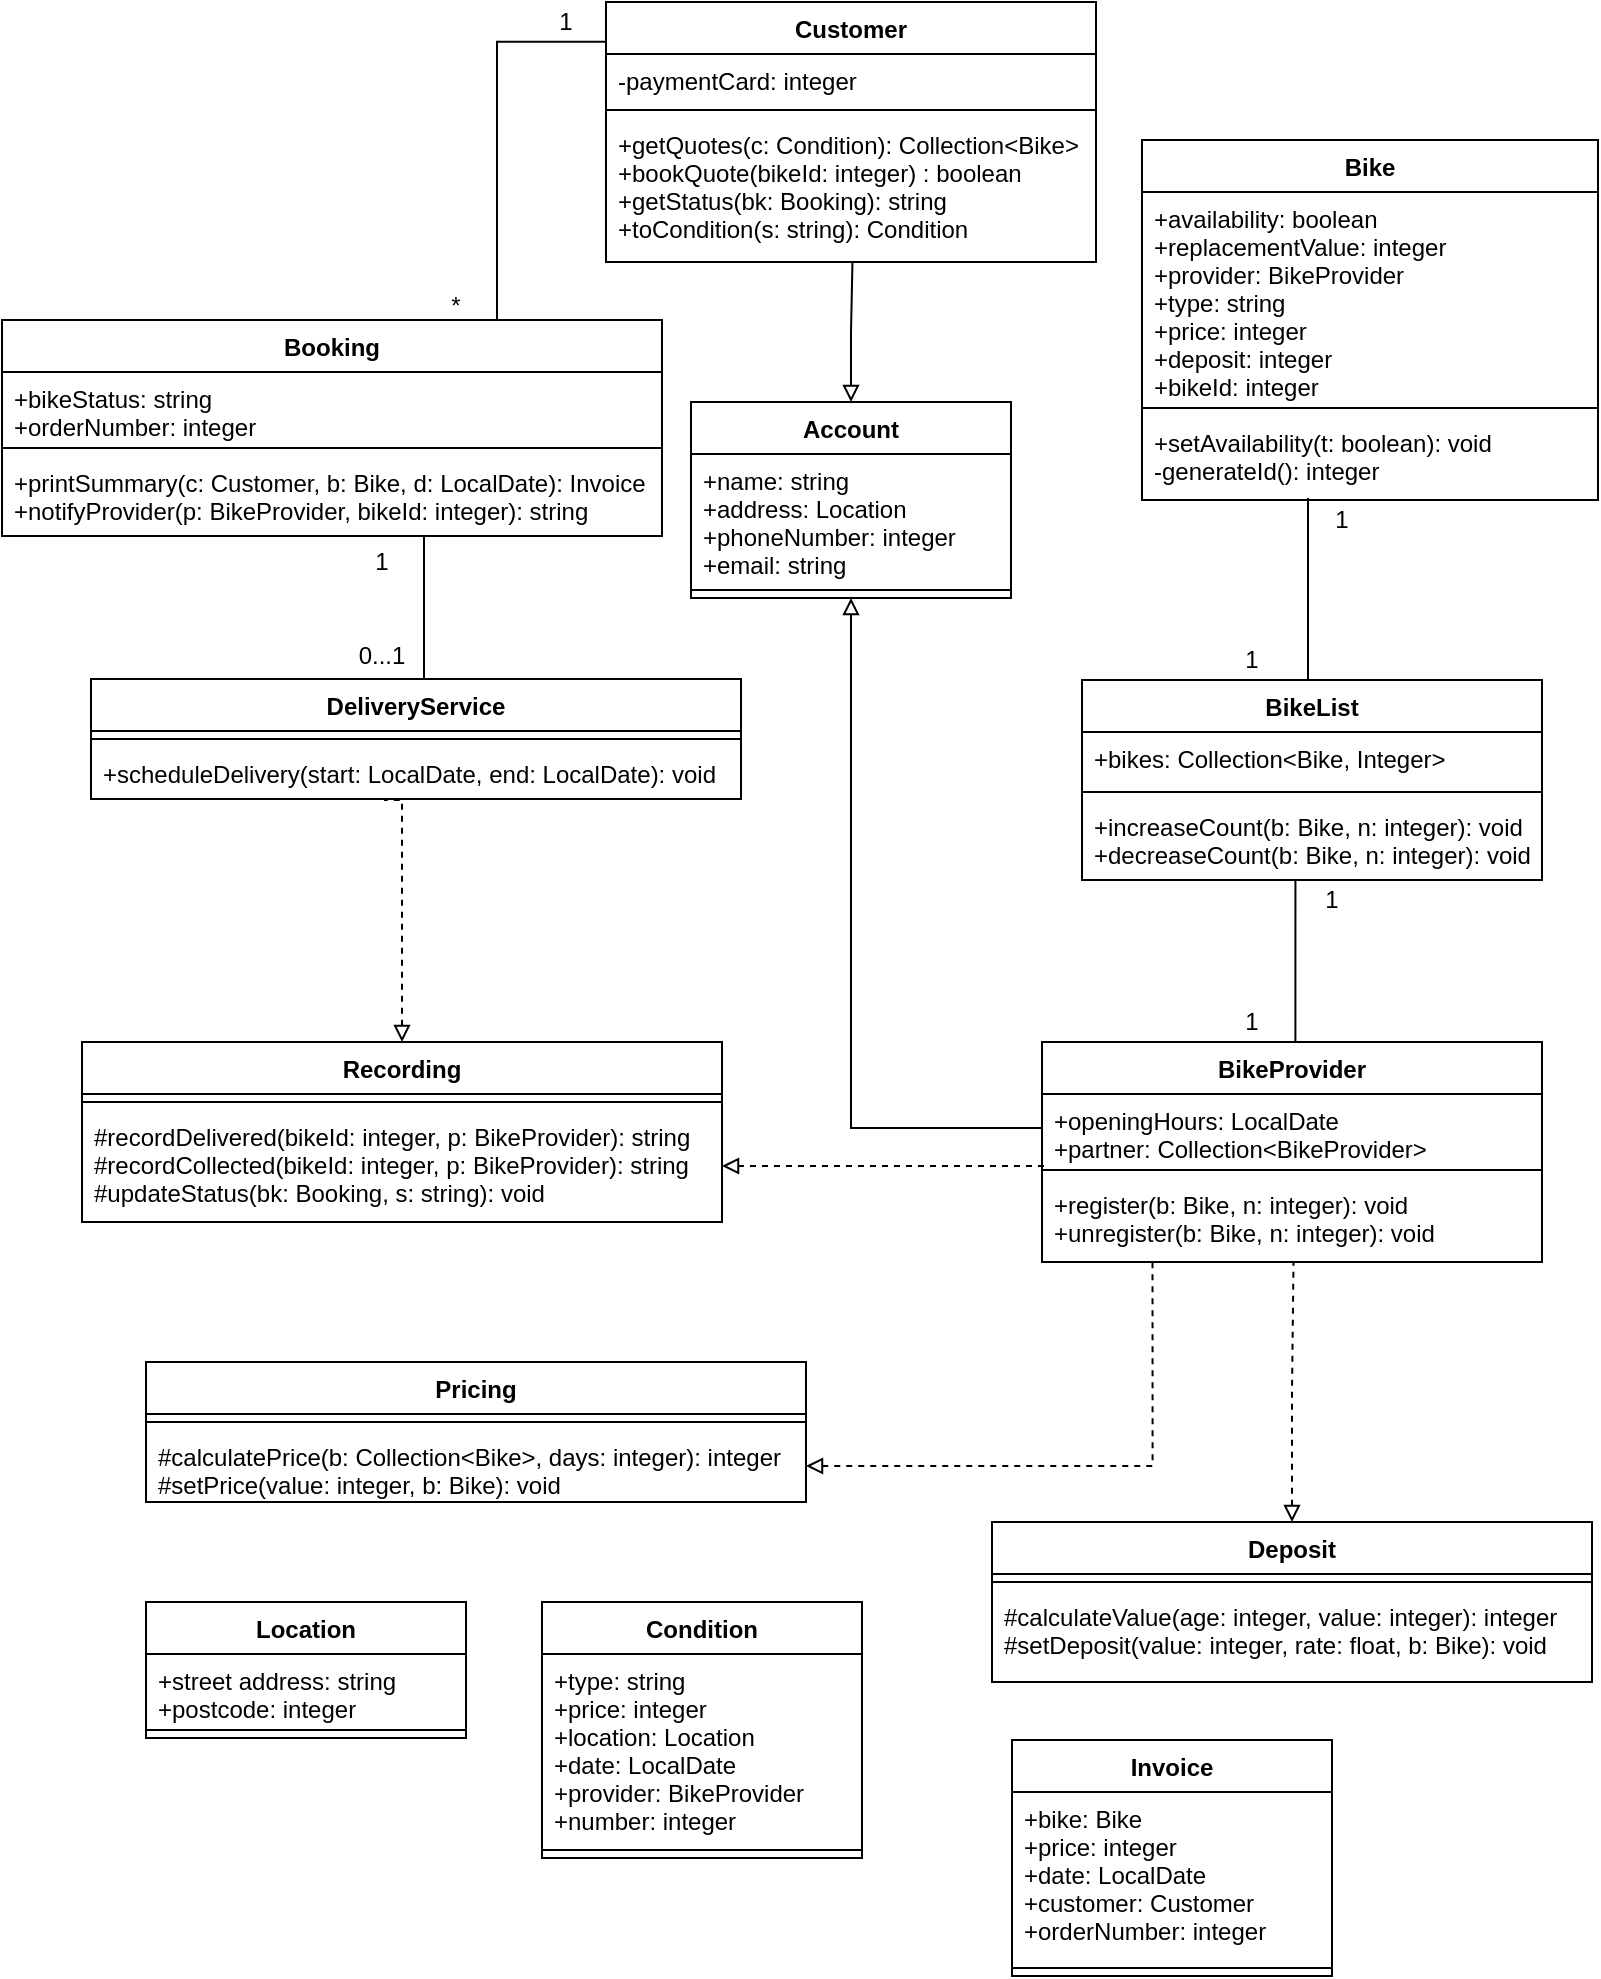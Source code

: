 <mxfile version="12.1.8" type="device" pages="1"><diagram id="hwZmwRn_PxKeRjHp-Dtz" name="Page-1"><mxGraphModel dx="1024" dy="572" grid="1" gridSize="10" guides="1" tooltips="1" connect="1" arrows="1" fold="1" page="1" pageScale="1" pageWidth="850" pageHeight="1100" math="0" shadow="0"><root><mxCell id="0"/><mxCell id="1" parent="0"/><mxCell id="F0Xfnn_AD8QFxyT2ZHnF-1" style="edgeStyle=orthogonalEdgeStyle;rounded=0;orthogonalLoop=1;jettySize=auto;html=1;exitX=0.5;exitY=0;exitDx=0;exitDy=0;entryX=0.503;entryY=0.997;entryDx=0;entryDy=0;entryPerimeter=0;startArrow=block;startFill=0;endArrow=none;endFill=0;" edge="1" parent="1" source="D8otUl9q-c2ZqrqwlJm9-1" target="D8otUl9q-c2ZqrqwlJm9-7"><mxGeometry relative="1" as="geometry"/></mxCell><mxCell id="D8otUl9q-c2ZqrqwlJm9-1" value="Account" style="swimlane;fontStyle=1;align=center;verticalAlign=top;childLayout=stackLayout;horizontal=1;startSize=26;horizontalStack=0;resizeParent=1;resizeParentMax=0;resizeLast=0;collapsible=1;marginBottom=0;" parent="1" vertex="1"><mxGeometry x="344.5" y="280" width="160" height="98" as="geometry"/></mxCell><mxCell id="D8otUl9q-c2ZqrqwlJm9-2" value="+name: string&#10;+address: Location&#10;+phoneNumber: integer&#10;+email: string" style="text;strokeColor=none;fillColor=none;align=left;verticalAlign=top;spacingLeft=4;spacingRight=4;overflow=hidden;rotatable=0;points=[[0,0.5],[1,0.5]];portConstraint=eastwest;" parent="D8otUl9q-c2ZqrqwlJm9-1" vertex="1"><mxGeometry y="26" width="160" height="64" as="geometry"/></mxCell><mxCell id="D8otUl9q-c2ZqrqwlJm9-3" value="" style="line;strokeWidth=1;fillColor=none;align=left;verticalAlign=middle;spacingTop=-1;spacingLeft=3;spacingRight=3;rotatable=0;labelPosition=right;points=[];portConstraint=eastwest;" parent="D8otUl9q-c2ZqrqwlJm9-1" vertex="1"><mxGeometry y="90" width="160" height="8" as="geometry"/></mxCell><mxCell id="D8otUl9q-c2ZqrqwlJm9-4" value="Customer" style="swimlane;fontStyle=1;align=center;verticalAlign=top;childLayout=stackLayout;horizontal=1;startSize=26;horizontalStack=0;resizeParent=1;resizeParentMax=0;resizeLast=0;collapsible=1;marginBottom=0;" parent="1" vertex="1"><mxGeometry x="302" y="80" width="245" height="130" as="geometry"/></mxCell><mxCell id="D8otUl9q-c2ZqrqwlJm9-5" value="-paymentCard: integer" style="text;strokeColor=none;fillColor=none;align=left;verticalAlign=top;spacingLeft=4;spacingRight=4;overflow=hidden;rotatable=0;points=[[0,0.5],[1,0.5]];portConstraint=eastwest;" parent="D8otUl9q-c2ZqrqwlJm9-4" vertex="1"><mxGeometry y="26" width="245" height="24" as="geometry"/></mxCell><mxCell id="D8otUl9q-c2ZqrqwlJm9-6" value="" style="line;strokeWidth=1;fillColor=none;align=left;verticalAlign=middle;spacingTop=-1;spacingLeft=3;spacingRight=3;rotatable=0;labelPosition=right;points=[];portConstraint=eastwest;" parent="D8otUl9q-c2ZqrqwlJm9-4" vertex="1"><mxGeometry y="50" width="245" height="8" as="geometry"/></mxCell><mxCell id="D8otUl9q-c2ZqrqwlJm9-7" value="+getQuotes(c: Condition): Collection&lt;Bike&gt;&#10;+bookQuote(bikeId: integer) : boolean&#10;+getStatus(bk: Booking): string&#10;+toCondition(s: string): Condition" style="text;strokeColor=none;fillColor=none;align=left;verticalAlign=top;spacingLeft=4;spacingRight=4;overflow=hidden;rotatable=0;points=[[0,0.5],[1,0.5]];portConstraint=eastwest;" parent="D8otUl9q-c2ZqrqwlJm9-4" vertex="1"><mxGeometry y="58" width="245" height="72" as="geometry"/></mxCell><mxCell id="D8otUl9q-c2ZqrqwlJm9-57" style="edgeStyle=orthogonalEdgeStyle;rounded=0;orthogonalLoop=1;jettySize=auto;html=1;exitX=0.5;exitY=0;exitDx=0;exitDy=0;entryX=0.464;entryY=1.01;entryDx=0;entryDy=0;entryPerimeter=0;startArrow=none;startFill=0;endArrow=none;endFill=0;" parent="1" source="D8otUl9q-c2ZqrqwlJm9-8" target="D8otUl9q-c2ZqrqwlJm9-15" edge="1"><mxGeometry relative="1" as="geometry"><Array as="points"><mxPoint x="646" y="600"/></Array></mxGeometry></mxCell><mxCell id="D8otUl9q-c2ZqrqwlJm9-8" value="BikeProvider" style="swimlane;fontStyle=1;align=center;verticalAlign=top;childLayout=stackLayout;horizontal=1;startSize=26;horizontalStack=0;resizeParent=1;resizeParentMax=0;resizeLast=0;collapsible=1;marginBottom=0;" parent="1" vertex="1"><mxGeometry x="520" y="600" width="250" height="110" as="geometry"/></mxCell><mxCell id="D8otUl9q-c2ZqrqwlJm9-9" value="+openingHours: LocalDate&#10;+partner: Collection&lt;BikeProvider&gt;" style="text;strokeColor=none;fillColor=none;align=left;verticalAlign=top;spacingLeft=4;spacingRight=4;overflow=hidden;rotatable=0;points=[[0,0.5],[1,0.5]];portConstraint=eastwest;" parent="D8otUl9q-c2ZqrqwlJm9-8" vertex="1"><mxGeometry y="26" width="250" height="34" as="geometry"/></mxCell><mxCell id="D8otUl9q-c2ZqrqwlJm9-10" value="" style="line;strokeWidth=1;fillColor=none;align=left;verticalAlign=middle;spacingTop=-1;spacingLeft=3;spacingRight=3;rotatable=0;labelPosition=right;points=[];portConstraint=eastwest;" parent="D8otUl9q-c2ZqrqwlJm9-8" vertex="1"><mxGeometry y="60" width="250" height="8" as="geometry"/></mxCell><mxCell id="D8otUl9q-c2ZqrqwlJm9-11" value="+register(b: Bike, n: integer): void&#10;+unregister(b: Bike, n: integer): void" style="text;strokeColor=none;fillColor=none;align=left;verticalAlign=top;spacingLeft=4;spacingRight=4;overflow=hidden;rotatable=0;points=[[0,0.5],[1,0.5]];portConstraint=eastwest;" parent="D8otUl9q-c2ZqrqwlJm9-8" vertex="1"><mxGeometry y="68" width="250" height="42" as="geometry"/></mxCell><mxCell id="D8otUl9q-c2ZqrqwlJm9-60" style="edgeStyle=orthogonalEdgeStyle;rounded=0;orthogonalLoop=1;jettySize=auto;html=1;entryX=0.25;entryY=1;entryDx=0;entryDy=0;startArrow=none;startFill=0;endArrow=none;endFill=0;" parent="1" edge="1"><mxGeometry relative="1" as="geometry"><mxPoint x="653" y="419" as="sourcePoint"/><mxPoint x="653" y="328" as="targetPoint"/><Array as="points"><mxPoint x="653" y="419"/></Array></mxGeometry></mxCell><mxCell id="D8otUl9q-c2ZqrqwlJm9-12" value="BikeList" style="swimlane;fontStyle=1;align=center;verticalAlign=top;childLayout=stackLayout;horizontal=1;startSize=26;horizontalStack=0;resizeParent=1;resizeParentMax=0;resizeLast=0;collapsible=1;marginBottom=0;" parent="1" vertex="1"><mxGeometry x="540" y="419" width="230" height="100" as="geometry"/></mxCell><mxCell id="D8otUl9q-c2ZqrqwlJm9-13" value="+bikes: Collection&lt;Bike, Integer&gt;" style="text;strokeColor=none;fillColor=none;align=left;verticalAlign=top;spacingLeft=4;spacingRight=4;overflow=hidden;rotatable=0;points=[[0,0.5],[1,0.5]];portConstraint=eastwest;" parent="D8otUl9q-c2ZqrqwlJm9-12" vertex="1"><mxGeometry y="26" width="230" height="26" as="geometry"/></mxCell><mxCell id="D8otUl9q-c2ZqrqwlJm9-14" value="" style="line;strokeWidth=1;fillColor=none;align=left;verticalAlign=middle;spacingTop=-1;spacingLeft=3;spacingRight=3;rotatable=0;labelPosition=right;points=[];portConstraint=eastwest;" parent="D8otUl9q-c2ZqrqwlJm9-12" vertex="1"><mxGeometry y="52" width="230" height="8" as="geometry"/></mxCell><mxCell id="D8otUl9q-c2ZqrqwlJm9-15" value="+increaseCount(b: Bike, n: integer): void&#10;+decreaseCount(b: Bike, n: integer): void" style="text;strokeColor=none;fillColor=none;align=left;verticalAlign=top;spacingLeft=4;spacingRight=4;overflow=hidden;rotatable=0;points=[[0,0.5],[1,0.5]];portConstraint=eastwest;" parent="D8otUl9q-c2ZqrqwlJm9-12" vertex="1"><mxGeometry y="60" width="230" height="40" as="geometry"/></mxCell><mxCell id="D8otUl9q-c2ZqrqwlJm9-41" value="" style="edgeStyle=orthogonalEdgeStyle;rounded=0;orthogonalLoop=1;jettySize=auto;html=1;exitX=0.75;exitY=0;exitDx=0;exitDy=0;entryX=0.001;entryY=0.153;entryDx=0;entryDy=0;entryPerimeter=0;startArrow=none;startFill=0;endArrow=none;endFill=0;" parent="1" source="iYgDl8hw7DNW9qb5Nvah-5" target="D8otUl9q-c2ZqrqwlJm9-4" edge="1"><mxGeometry x="0.906" y="16" relative="1" as="geometry"><mxPoint y="1" as="offset"/><mxPoint x="172" y="240" as="sourcePoint"/></mxGeometry></mxCell><mxCell id="D8otUl9q-c2ZqrqwlJm9-44" style="edgeStyle=orthogonalEdgeStyle;rounded=0;orthogonalLoop=1;jettySize=auto;html=1;exitX=0.5;exitY=0;exitDx=0;exitDy=0;startArrow=none;startFill=0;endArrow=none;endFill=0;" parent="1" source="D8otUl9q-c2ZqrqwlJm9-21" target="iYgDl8hw7DNW9qb5Nvah-8" edge="1"><mxGeometry relative="1" as="geometry"><mxPoint x="211" y="353" as="targetPoint"/><Array as="points"><mxPoint x="211" y="419"/></Array></mxGeometry></mxCell><mxCell id="D8otUl9q-c2ZqrqwlJm9-21" value="DeliveryService" style="swimlane;fontStyle=1;align=center;verticalAlign=top;childLayout=stackLayout;horizontal=1;startSize=26;horizontalStack=0;resizeParent=1;resizeParentMax=0;resizeLast=0;collapsible=1;marginBottom=0;" parent="1" vertex="1"><mxGeometry x="44.5" y="418.5" width="325" height="60" as="geometry"/></mxCell><mxCell id="D8otUl9q-c2ZqrqwlJm9-23" value="" style="line;strokeWidth=1;fillColor=none;align=left;verticalAlign=middle;spacingTop=-1;spacingLeft=3;spacingRight=3;rotatable=0;labelPosition=right;points=[];portConstraint=eastwest;" parent="D8otUl9q-c2ZqrqwlJm9-21" vertex="1"><mxGeometry y="26" width="325" height="8" as="geometry"/></mxCell><mxCell id="D8otUl9q-c2ZqrqwlJm9-24" value="+scheduleDelivery(start: LocalDate, end: LocalDate): void" style="text;strokeColor=none;fillColor=none;align=left;verticalAlign=top;spacingLeft=4;spacingRight=4;overflow=hidden;rotatable=0;points=[[0,0.5],[1,0.5]];portConstraint=eastwest;" parent="D8otUl9q-c2ZqrqwlJm9-21" vertex="1"><mxGeometry y="34" width="325" height="26" as="geometry"/></mxCell><mxCell id="D8otUl9q-c2ZqrqwlJm9-47" style="edgeStyle=orthogonalEdgeStyle;rounded=0;orthogonalLoop=1;jettySize=auto;html=1;exitX=0.5;exitY=0;exitDx=0;exitDy=0;startArrow=block;startFill=0;endArrow=none;endFill=0;dashed=1;" parent="1" source="D8otUl9q-c2ZqrqwlJm9-29" edge="1"><mxGeometry relative="1" as="geometry"><mxPoint x="191" y="479" as="targetPoint"/><Array as="points"><mxPoint x="191" y="479"/></Array></mxGeometry></mxCell><mxCell id="D8otUl9q-c2ZqrqwlJm9-29" value="Recording" style="swimlane;fontStyle=1;align=center;verticalAlign=top;childLayout=stackLayout;horizontal=1;startSize=26;horizontalStack=0;resizeParent=1;resizeParentMax=0;resizeLast=0;collapsible=1;marginBottom=0;" parent="1" vertex="1"><mxGeometry x="40" y="600" width="320" height="90" as="geometry"/></mxCell><mxCell id="D8otUl9q-c2ZqrqwlJm9-30" value="" style="line;strokeWidth=1;fillColor=none;align=left;verticalAlign=middle;spacingTop=-1;spacingLeft=3;spacingRight=3;rotatable=0;labelPosition=right;points=[];portConstraint=eastwest;" parent="D8otUl9q-c2ZqrqwlJm9-29" vertex="1"><mxGeometry y="26" width="320" height="8" as="geometry"/></mxCell><mxCell id="D8otUl9q-c2ZqrqwlJm9-31" value="#recordDelivered(bikeId: integer, p: BikeProvider): string&#10;#recordCollected(bikeId: integer, p: BikeProvider): string&#10;#updateStatus(bk: Booking, s: string): void" style="text;strokeColor=none;fillColor=none;align=left;verticalAlign=top;spacingLeft=4;spacingRight=4;overflow=hidden;rotatable=0;points=[[0,0.5],[1,0.5]];portConstraint=eastwest;" parent="D8otUl9q-c2ZqrqwlJm9-29" vertex="1"><mxGeometry y="34" width="320" height="56" as="geometry"/></mxCell><mxCell id="D8otUl9q-c2ZqrqwlJm9-32" value="Pricing" style="swimlane;fontStyle=1;align=center;verticalAlign=top;childLayout=stackLayout;horizontal=1;startSize=26;horizontalStack=0;resizeParent=1;resizeParentMax=0;resizeLast=0;collapsible=1;marginBottom=0;" parent="1" vertex="1"><mxGeometry x="72" y="760" width="330" height="70" as="geometry"/></mxCell><mxCell id="D8otUl9q-c2ZqrqwlJm9-33" value="" style="line;strokeWidth=1;fillColor=none;align=left;verticalAlign=middle;spacingTop=-1;spacingLeft=3;spacingRight=3;rotatable=0;labelPosition=right;points=[];portConstraint=eastwest;" parent="D8otUl9q-c2ZqrqwlJm9-32" vertex="1"><mxGeometry y="26" width="330" height="8" as="geometry"/></mxCell><mxCell id="D8otUl9q-c2ZqrqwlJm9-34" value="#calculatePrice(b: Collection&lt;Bike&gt;, days: integer): integer&#10;#setPrice(value: integer, b: Bike): void" style="text;strokeColor=none;fillColor=none;align=left;verticalAlign=top;spacingLeft=4;spacingRight=4;overflow=hidden;rotatable=0;points=[[0,0.5],[1,0.5]];portConstraint=eastwest;" parent="D8otUl9q-c2ZqrqwlJm9-32" vertex="1"><mxGeometry y="34" width="330" height="36" as="geometry"/></mxCell><mxCell id="D8otUl9q-c2ZqrqwlJm9-56" style="edgeStyle=orthogonalEdgeStyle;rounded=0;orthogonalLoop=1;jettySize=auto;html=1;exitX=0.5;exitY=0;exitDx=0;exitDy=0;entryX=0.503;entryY=1.013;entryDx=0;entryDy=0;entryPerimeter=0;dashed=1;startArrow=block;startFill=0;endArrow=none;endFill=0;" parent="1" source="D8otUl9q-c2ZqrqwlJm9-35" target="D8otUl9q-c2ZqrqwlJm9-11" edge="1"><mxGeometry relative="1" as="geometry"/></mxCell><mxCell id="D8otUl9q-c2ZqrqwlJm9-35" value="Deposit" style="swimlane;fontStyle=1;align=center;verticalAlign=top;childLayout=stackLayout;horizontal=1;startSize=26;horizontalStack=0;resizeParent=1;resizeParentMax=0;resizeLast=0;collapsible=1;marginBottom=0;" parent="1" vertex="1"><mxGeometry x="495" y="840" width="300" height="80" as="geometry"/></mxCell><mxCell id="D8otUl9q-c2ZqrqwlJm9-36" value="" style="line;strokeWidth=1;fillColor=none;align=left;verticalAlign=middle;spacingTop=-1;spacingLeft=3;spacingRight=3;rotatable=0;labelPosition=right;points=[];portConstraint=eastwest;" parent="D8otUl9q-c2ZqrqwlJm9-35" vertex="1"><mxGeometry y="26" width="300" height="8" as="geometry"/></mxCell><mxCell id="D8otUl9q-c2ZqrqwlJm9-37" value="#calculateValue(age: integer, value: integer): integer&#10;#setDeposit(value: integer, rate: float, b: Bike): void" style="text;strokeColor=none;fillColor=none;align=left;verticalAlign=top;spacingLeft=4;spacingRight=4;overflow=hidden;rotatable=0;points=[[0,0.5],[1,0.5]];portConstraint=eastwest;" parent="D8otUl9q-c2ZqrqwlJm9-35" vertex="1"><mxGeometry y="34" width="300" height="46" as="geometry"/></mxCell><mxCell id="D8otUl9q-c2ZqrqwlJm9-38" style="edgeStyle=orthogonalEdgeStyle;rounded=0;orthogonalLoop=1;jettySize=auto;html=1;exitX=0;exitY=0.5;exitDx=0;exitDy=0;entryX=0.5;entryY=1;entryDx=0;entryDy=0;endArrow=block;endFill=0;" parent="1" source="D8otUl9q-c2ZqrqwlJm9-9" target="D8otUl9q-c2ZqrqwlJm9-1" edge="1"><mxGeometry relative="1" as="geometry"/></mxCell><mxCell id="D8otUl9q-c2ZqrqwlJm9-42" value="*" style="text;html=1;strokeColor=none;fillColor=none;align=center;verticalAlign=middle;whiteSpace=wrap;rounded=0;" parent="1" vertex="1"><mxGeometry x="207" y="222" width="40" height="20" as="geometry"/></mxCell><mxCell id="D8otUl9q-c2ZqrqwlJm9-43" value="1" style="text;html=1;strokeColor=none;fillColor=none;align=center;verticalAlign=middle;whiteSpace=wrap;rounded=0;" parent="1" vertex="1"><mxGeometry x="262" y="80" width="40" height="20" as="geometry"/></mxCell><mxCell id="D8otUl9q-c2ZqrqwlJm9-45" value="0...1" style="text;html=1;strokeColor=none;fillColor=none;align=center;verticalAlign=middle;whiteSpace=wrap;rounded=0;" parent="1" vertex="1"><mxGeometry x="170" y="396.5" width="40" height="20" as="geometry"/></mxCell><mxCell id="D8otUl9q-c2ZqrqwlJm9-46" value="1" style="text;html=1;strokeColor=none;fillColor=none;align=center;verticalAlign=middle;whiteSpace=wrap;rounded=0;" parent="1" vertex="1"><mxGeometry x="170" y="350" width="40" height="20" as="geometry"/></mxCell><mxCell id="D8otUl9q-c2ZqrqwlJm9-48" style="edgeStyle=orthogonalEdgeStyle;rounded=0;orthogonalLoop=1;jettySize=auto;html=1;entryX=1;entryY=0.5;entryDx=0;entryDy=0;dashed=1;startArrow=none;startFill=0;endArrow=block;endFill=0;" parent="1" target="D8otUl9q-c2ZqrqwlJm9-31" edge="1"><mxGeometry relative="1" as="geometry"><mxPoint x="521" y="662" as="sourcePoint"/><Array as="points"><mxPoint x="521" y="662"/></Array></mxGeometry></mxCell><mxCell id="D8otUl9q-c2ZqrqwlJm9-49" value="Location" style="swimlane;fontStyle=1;align=center;verticalAlign=top;childLayout=stackLayout;horizontal=1;startSize=26;horizontalStack=0;resizeParent=1;resizeParentMax=0;resizeLast=0;collapsible=1;marginBottom=0;" parent="1" vertex="1"><mxGeometry x="72" y="880" width="160" height="68" as="geometry"/></mxCell><mxCell id="D8otUl9q-c2ZqrqwlJm9-50" value="+street address: string&#10;+postcode: integer" style="text;strokeColor=none;fillColor=none;align=left;verticalAlign=top;spacingLeft=4;spacingRight=4;overflow=hidden;rotatable=0;points=[[0,0.5],[1,0.5]];portConstraint=eastwest;" parent="D8otUl9q-c2ZqrqwlJm9-49" vertex="1"><mxGeometry y="26" width="160" height="34" as="geometry"/></mxCell><mxCell id="D8otUl9q-c2ZqrqwlJm9-51" value="" style="line;strokeWidth=1;fillColor=none;align=left;verticalAlign=middle;spacingTop=-1;spacingLeft=3;spacingRight=3;rotatable=0;labelPosition=right;points=[];portConstraint=eastwest;" parent="D8otUl9q-c2ZqrqwlJm9-49" vertex="1"><mxGeometry y="60" width="160" height="8" as="geometry"/></mxCell><mxCell id="D8otUl9q-c2ZqrqwlJm9-52" value="Condition" style="swimlane;fontStyle=1;align=center;verticalAlign=top;childLayout=stackLayout;horizontal=1;startSize=26;horizontalStack=0;resizeParent=1;resizeParentMax=0;resizeLast=0;collapsible=1;marginBottom=0;" parent="1" vertex="1"><mxGeometry x="270" y="880" width="160" height="128" as="geometry"/></mxCell><mxCell id="D8otUl9q-c2ZqrqwlJm9-53" value="+type: string&#10;+price: integer&#10;+location: Location&#10;+date: LocalDate&#10;+provider: BikeProvider&#10;+number: integer" style="text;strokeColor=none;fillColor=none;align=left;verticalAlign=top;spacingLeft=4;spacingRight=4;overflow=hidden;rotatable=0;points=[[0,0.5],[1,0.5]];portConstraint=eastwest;" parent="D8otUl9q-c2ZqrqwlJm9-52" vertex="1"><mxGeometry y="26" width="160" height="94" as="geometry"/></mxCell><mxCell id="D8otUl9q-c2ZqrqwlJm9-54" value="" style="line;strokeWidth=1;fillColor=none;align=left;verticalAlign=middle;spacingTop=-1;spacingLeft=3;spacingRight=3;rotatable=0;labelPosition=right;points=[];portConstraint=eastwest;" parent="D8otUl9q-c2ZqrqwlJm9-52" vertex="1"><mxGeometry y="120" width="160" height="8" as="geometry"/></mxCell><mxCell id="D8otUl9q-c2ZqrqwlJm9-55" style="edgeStyle=orthogonalEdgeStyle;rounded=0;orthogonalLoop=1;jettySize=auto;html=1;exitX=1;exitY=0.5;exitDx=0;exitDy=0;entryX=0.221;entryY=0.99;entryDx=0;entryDy=0;entryPerimeter=0;dashed=1;startArrow=block;startFill=0;endArrow=none;endFill=0;" parent="1" source="D8otUl9q-c2ZqrqwlJm9-34" target="D8otUl9q-c2ZqrqwlJm9-11" edge="1"><mxGeometry relative="1" as="geometry"/></mxCell><mxCell id="D8otUl9q-c2ZqrqwlJm9-58" value="1" style="text;html=1;strokeColor=none;fillColor=none;align=center;verticalAlign=middle;whiteSpace=wrap;rounded=0;" parent="1" vertex="1"><mxGeometry x="605" y="580" width="40" height="20" as="geometry"/></mxCell><mxCell id="D8otUl9q-c2ZqrqwlJm9-59" value="1" style="text;html=1;strokeColor=none;fillColor=none;align=center;verticalAlign=middle;whiteSpace=wrap;rounded=0;" parent="1" vertex="1"><mxGeometry x="645" y="518.5" width="40" height="20" as="geometry"/></mxCell><mxCell id="D8otUl9q-c2ZqrqwlJm9-61" value="1" style="text;html=1;strokeColor=none;fillColor=none;align=center;verticalAlign=middle;whiteSpace=wrap;rounded=0;" parent="1" vertex="1"><mxGeometry x="605" y="399" width="40" height="20" as="geometry"/></mxCell><mxCell id="D8otUl9q-c2ZqrqwlJm9-63" value="1" style="text;html=1;strokeColor=none;fillColor=none;align=center;verticalAlign=middle;whiteSpace=wrap;rounded=0;" parent="1" vertex="1"><mxGeometry x="650" y="329" width="40" height="20" as="geometry"/></mxCell><mxCell id="iYgDl8hw7DNW9qb5Nvah-1" value="Bike" style="swimlane;fontStyle=1;align=center;verticalAlign=top;childLayout=stackLayout;horizontal=1;startSize=26;horizontalStack=0;resizeParent=1;resizeParentMax=0;resizeLast=0;collapsible=1;marginBottom=0;" parent="1" vertex="1"><mxGeometry x="570" y="149" width="228" height="180" as="geometry"/></mxCell><mxCell id="iYgDl8hw7DNW9qb5Nvah-2" value="+availability: boolean&#10;+replacementValue: integer&#10;+provider: BikeProvider&#10;+type: string&#10;+price: integer&#10;+deposit: integer&#10;+bikeId: integer" style="text;strokeColor=none;fillColor=none;align=left;verticalAlign=top;spacingLeft=4;spacingRight=4;overflow=hidden;rotatable=0;points=[[0,0.5],[1,0.5]];portConstraint=eastwest;" parent="iYgDl8hw7DNW9qb5Nvah-1" vertex="1"><mxGeometry y="26" width="228" height="104" as="geometry"/></mxCell><mxCell id="iYgDl8hw7DNW9qb5Nvah-3" value="" style="line;strokeWidth=1;fillColor=none;align=left;verticalAlign=middle;spacingTop=-1;spacingLeft=3;spacingRight=3;rotatable=0;labelPosition=right;points=[];portConstraint=eastwest;" parent="iYgDl8hw7DNW9qb5Nvah-1" vertex="1"><mxGeometry y="130" width="228" height="8" as="geometry"/></mxCell><mxCell id="iYgDl8hw7DNW9qb5Nvah-4" value="+setAvailability(t: boolean): void&#10;-generateId(): integer" style="text;strokeColor=none;fillColor=none;align=left;verticalAlign=top;spacingLeft=4;spacingRight=4;overflow=hidden;rotatable=0;points=[[0,0.5],[1,0.5]];portConstraint=eastwest;" parent="iYgDl8hw7DNW9qb5Nvah-1" vertex="1"><mxGeometry y="138" width="228" height="42" as="geometry"/></mxCell><mxCell id="iYgDl8hw7DNW9qb5Nvah-5" value="Booking" style="swimlane;fontStyle=1;align=center;verticalAlign=top;childLayout=stackLayout;horizontal=1;startSize=26;horizontalStack=0;resizeParent=1;resizeParentMax=0;resizeLast=0;collapsible=1;marginBottom=0;" parent="1" vertex="1"><mxGeometry y="239" width="330" height="108" as="geometry"/></mxCell><mxCell id="iYgDl8hw7DNW9qb5Nvah-6" value="+bikeStatus: string&#10;+orderNumber: integer" style="text;strokeColor=none;fillColor=none;align=left;verticalAlign=top;spacingLeft=4;spacingRight=4;overflow=hidden;rotatable=0;points=[[0,0.5],[1,0.5]];portConstraint=eastwest;" parent="iYgDl8hw7DNW9qb5Nvah-5" vertex="1"><mxGeometry y="26" width="330" height="34" as="geometry"/></mxCell><mxCell id="iYgDl8hw7DNW9qb5Nvah-7" value="" style="line;strokeWidth=1;fillColor=none;align=left;verticalAlign=middle;spacingTop=-1;spacingLeft=3;spacingRight=3;rotatable=0;labelPosition=right;points=[];portConstraint=eastwest;" parent="iYgDl8hw7DNW9qb5Nvah-5" vertex="1"><mxGeometry y="60" width="330" height="8" as="geometry"/></mxCell><mxCell id="iYgDl8hw7DNW9qb5Nvah-8" value="+printSummary(c: Customer, b: Bike, d: LocalDate): Invoice&#10;+notifyProvider(p: BikeProvider, bikeId: integer): string" style="text;strokeColor=none;fillColor=none;align=left;verticalAlign=top;spacingLeft=4;spacingRight=4;overflow=hidden;rotatable=0;points=[[0,0.5],[1,0.5]];portConstraint=eastwest;" parent="iYgDl8hw7DNW9qb5Nvah-5" vertex="1"><mxGeometry y="68" width="330" height="40" as="geometry"/></mxCell><mxCell id="F0Xfnn_AD8QFxyT2ZHnF-2" value="Invoice" style="swimlane;fontStyle=1;align=center;verticalAlign=top;childLayout=stackLayout;horizontal=1;startSize=26;horizontalStack=0;resizeParent=1;resizeParentMax=0;resizeLast=0;collapsible=1;marginBottom=0;" vertex="1" parent="1"><mxGeometry x="505" y="949" width="160" height="118" as="geometry"><mxRectangle x="504.5" y="949" width="70" height="26" as="alternateBounds"/></mxGeometry></mxCell><mxCell id="F0Xfnn_AD8QFxyT2ZHnF-3" value="+bike: Bike&#10;+price: integer&#10;+date: LocalDate&#10;+customer: Customer&#10;+orderNumber: integer" style="text;strokeColor=none;fillColor=none;align=left;verticalAlign=top;spacingLeft=4;spacingRight=4;overflow=hidden;rotatable=0;points=[[0,0.5],[1,0.5]];portConstraint=eastwest;" vertex="1" parent="F0Xfnn_AD8QFxyT2ZHnF-2"><mxGeometry y="26" width="160" height="84" as="geometry"/></mxCell><mxCell id="F0Xfnn_AD8QFxyT2ZHnF-4" value="" style="line;strokeWidth=1;fillColor=none;align=left;verticalAlign=middle;spacingTop=-1;spacingLeft=3;spacingRight=3;rotatable=0;labelPosition=right;points=[];portConstraint=eastwest;" vertex="1" parent="F0Xfnn_AD8QFxyT2ZHnF-2"><mxGeometry y="110" width="160" height="8" as="geometry"/></mxCell></root></mxGraphModel></diagram></mxfile>